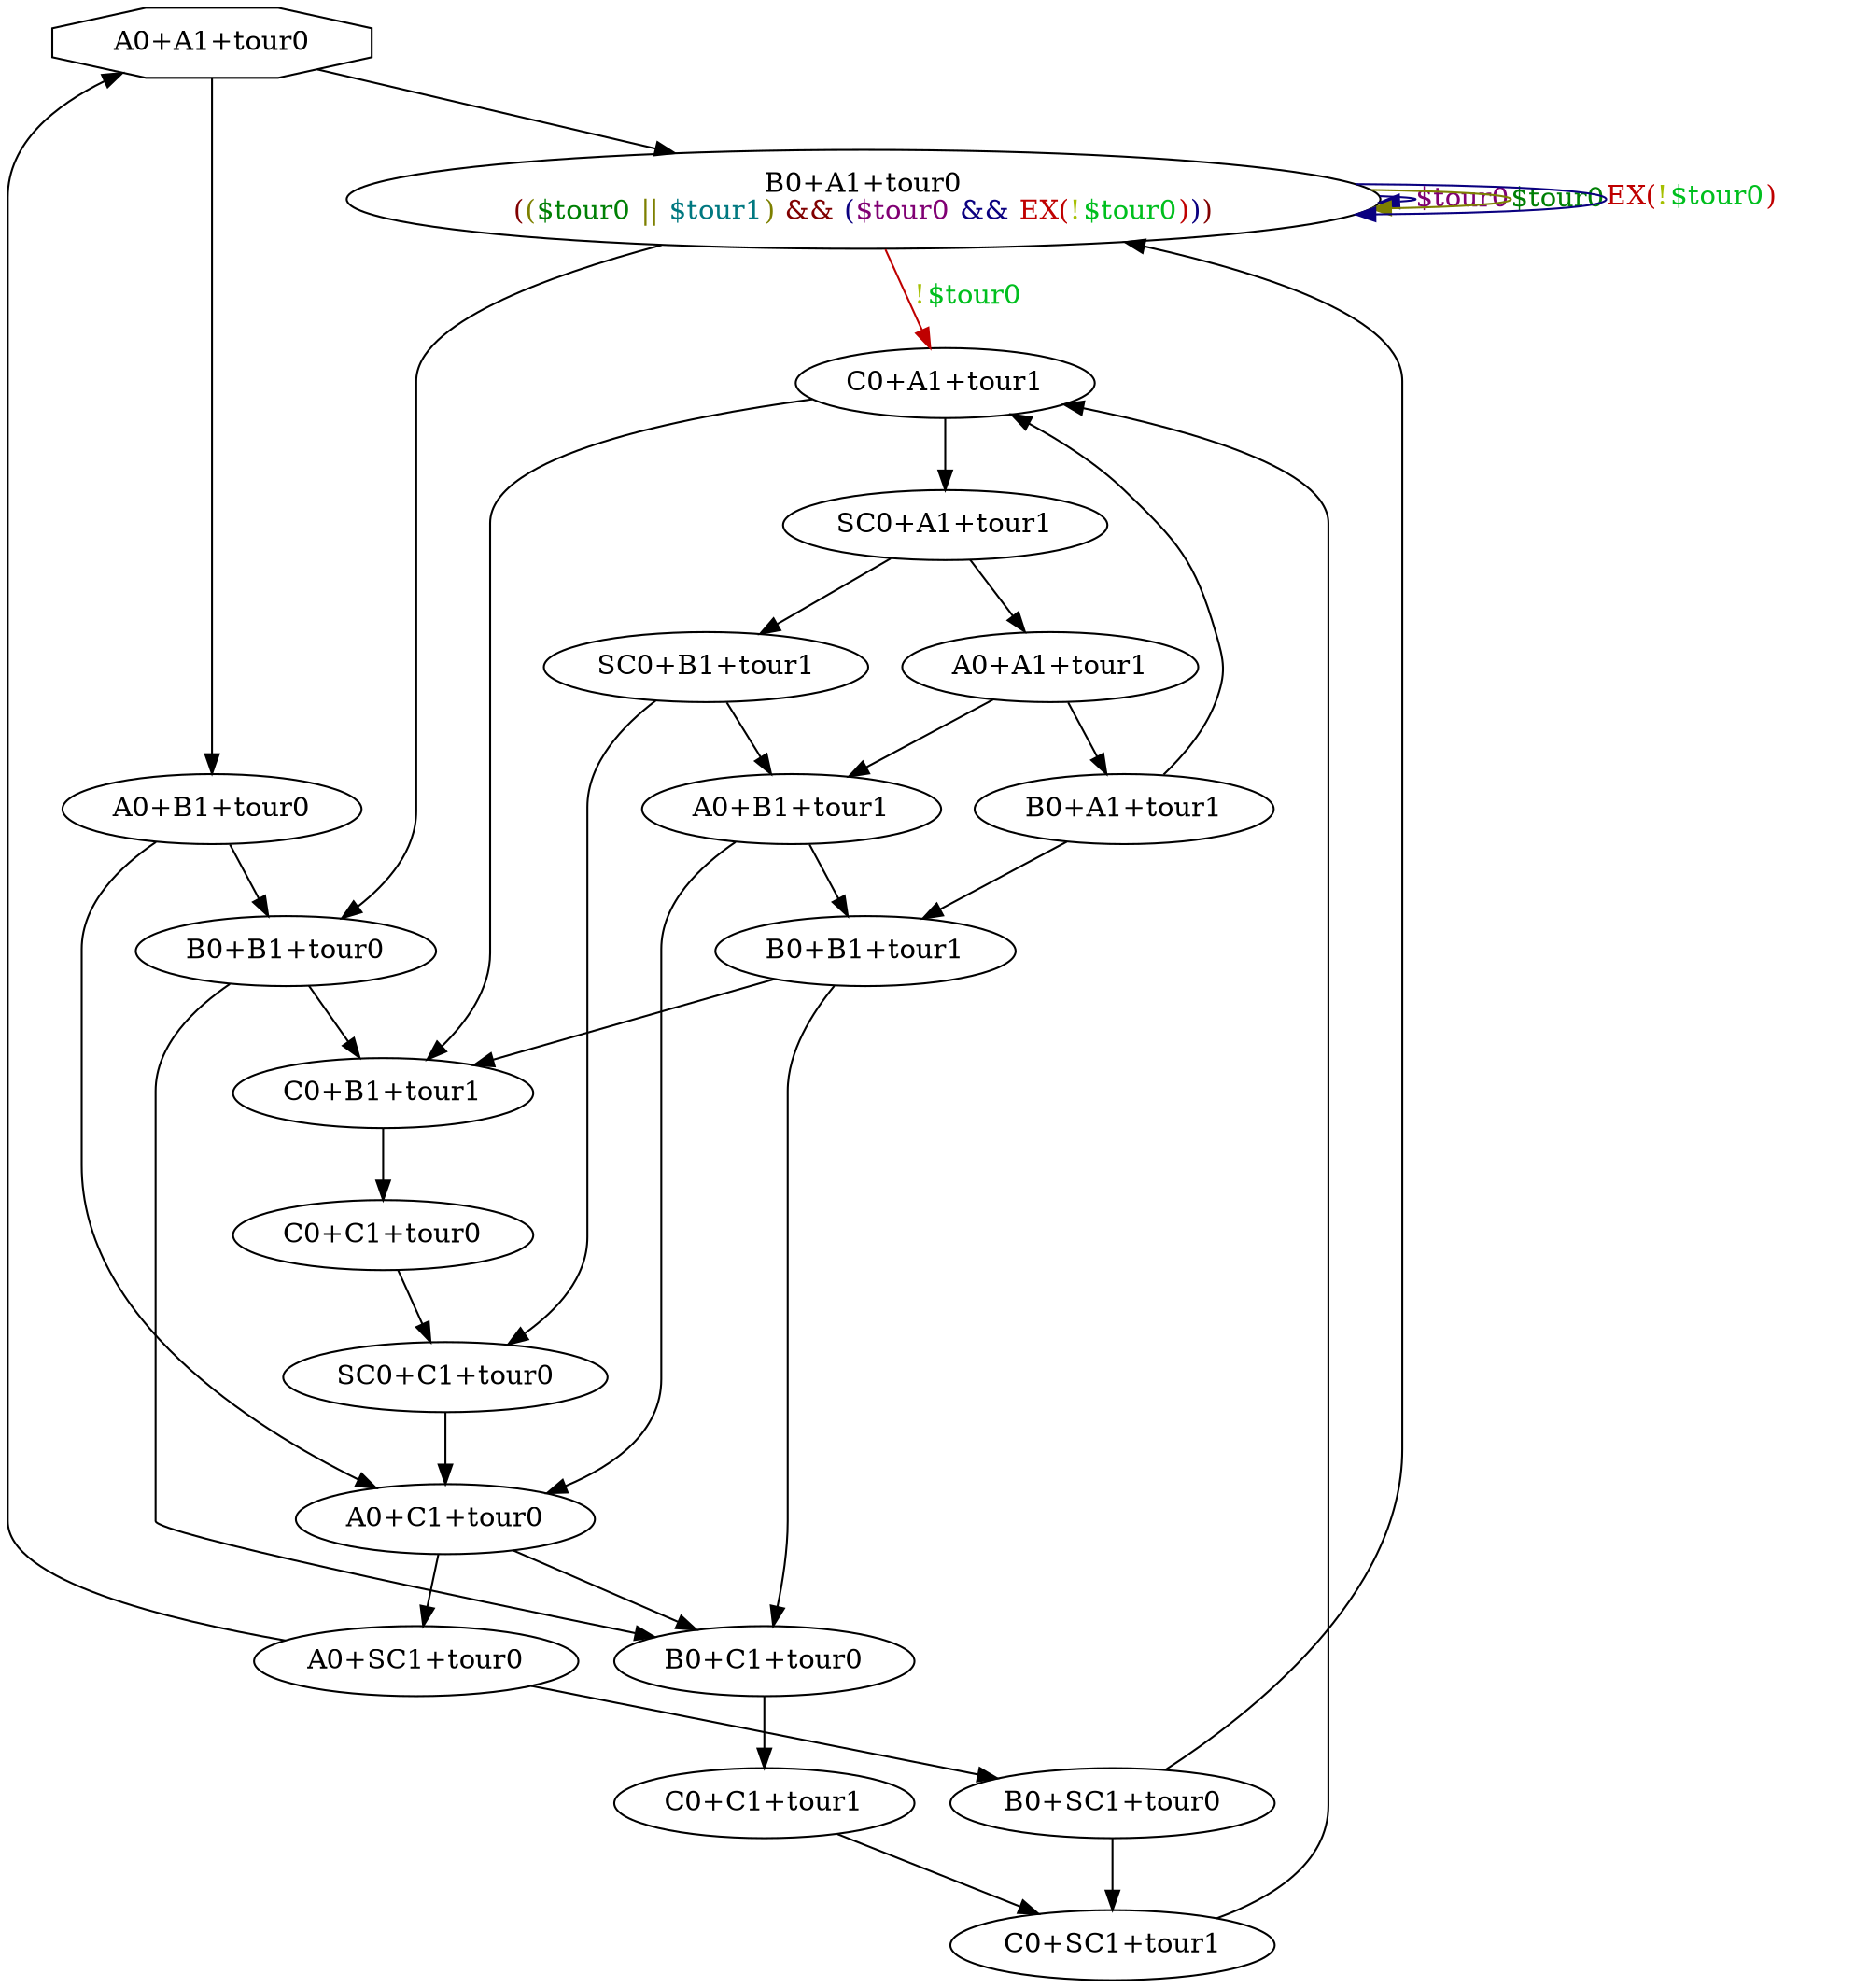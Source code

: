 digraph system {
N0 [label=<A0+A1+tour0>,shape=octagon]
N1 [label=<B0+A1+tour0<BR/><FONT COLOR="0.0 1 0.5">(<FONT COLOR="0.17 1 0.5">(<FONT COLOR="0.34 1 0.5">$tour0</FONT> || <FONT COLOR="0.51 1 0.5">$tour1</FONT>)</FONT> &amp;&amp; <FONT COLOR="0.68 1 0.5">(<FONT COLOR="0.85 1 0.5">$tour0</FONT> &amp;&amp; <FONT COLOR="1.02 1 0.75">EX(<FONT COLOR="0.18999994 1 0.75">!<FONT COLOR="0.35999992 1 0.75">$tour0</FONT></FONT>)</FONT>)</FONT>)</FONT>>]
N2 [label=<C0+A1+tour1>]
N3 [label=<SC0+A1+tour1>]
N4 [label=<A0+A1+tour1>]
N5 [label=<B0+A1+tour1>]
N6 [label=<B0+B1+tour1>]
N7 [label=<C0+B1+tour1>]
N8 [label=<C0+C1+tour0>]
N9 [label=<SC0+C1+tour0>]
N10 [label=<A0+C1+tour0>]
N11 [label=<B0+C1+tour0>]
N12 [label=<C0+C1+tour1>]
N13 [label=<C0+SC1+tour1>]
N14 [label=<A0+SC1+tour0>]
N15 [label=<B0+SC1+tour0>]
N16 [label=<A0+B1+tour1>]
N17 [label=<SC0+B1+tour1>]
N18 [label=<B0+B1+tour0>]
N19 [label=<A0+B1+tour0>]
N0 -> N1
N0 -> N19
N1 -> N18
N2 -> N3
N2 -> N7
N3 -> N4
N3 -> N17
N4 -> N5
N4 -> N16
N5 -> N2
N5 -> N6
N6 -> N7
N6 -> N11
N7 -> N8
N8 -> N9
N9 -> N10
N10 -> N11
N10 -> N14
N11 -> N12
N12 -> N13
N13 -> N2
N14 -> N15
N14 -> N0
N15 -> N13
N15 -> N1
N16 -> N6
N16 -> N10
N17 -> N16
N17 -> N9
N18 -> N7
N18 -> N11
N19 -> N18
N19 -> N10
N1 -> N1 [color="0.68 1 0.5",label=<<FONT COLOR="0.85 1 0.5">$tour0</FONT>>]
N1 -> N2 [color="1.02 1 0.75",label=<<FONT COLOR="0.18999994 1 0.75">!<FONT COLOR="0.35999992 1 0.75">$tour0</FONT></FONT>>]
N1 -> N1 [color="0.17 1 0.5",label=<<FONT COLOR="0.34 1 0.5">$tour0</FONT>>]
N1 -> N1 [color="0.68 1 0.5",label=<<FONT COLOR="1.02 1 0.75">EX(<FONT COLOR="0.18999994 1 0.75">!<FONT COLOR="0.35999992 1 0.75">$tour0</FONT></FONT>)</FONT>>]
}
